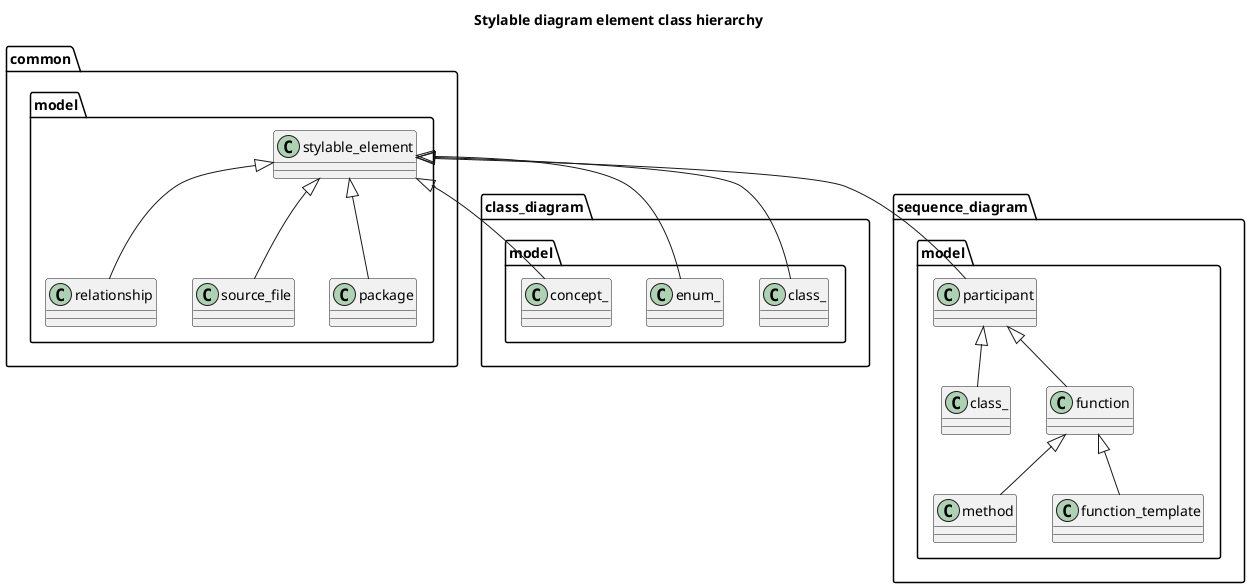 @startuml
title Stylable diagram element class hierarchy
package [common] as C_0000316605034920222648 {
package [model] as C_0000083721806430512831 {
class "stylable_element" as C_0002077846075979426940
class C_0002077846075979426940 [[classclanguml_1_1common_1_1model_1_1stylable__element.html{Diagram elements to which style can be applied.}]] {
__
}
class "relationship" as C_0002046336758797367926
class C_0002046336758797367926 [[classclanguml_1_1common_1_1model_1_1relationship.html{Class representing any relationship other than inheritance}]] {
__
}
class "source_file" as C_0000785714713072053129
class C_0000785714713072053129 [[classclanguml_1_1common_1_1model_1_1source__file.html{Diagram element representing some file or directory.}]] {
__
}
class "package" as C_0002143286684830686854
class C_0002143286684830686854 [[classclanguml_1_1common_1_1model_1_1package.html{Diagram element representing namespace or directory package}]] {
__
}
}
}
package [class_diagram] as C_0002240167036201725606 {
package [model] as C_0000897124234964432620 {
class "class_" as C_0001292034357466653182
class C_0001292034357466653182 [[classclanguml_1_1class__diagram_1_1model_1_1class__.html{Diagram element representing a class or class template.}]] {
__
}
class "enum_" as C_0000724392977093650506
class C_0000724392977093650506 [[classclanguml_1_1class__diagram_1_1model_1_1enum__.html{enum_}]] {
__
}
class "concept_" as C_0001374849051752224500
class C_0001374849051752224500 [[classclanguml_1_1class__diagram_1_1model_1_1concept__.html{Model of C++ concept.}]] {
__
}
}
}
package [sequence_diagram] as C_0001521862840957629236 {
package [model] as C_0002206969880830639264 {
class "participant" as C_0001400215772842495226
class C_0001400215772842495226 [[structclanguml_1_1sequence__diagram_1_1model_1_1participant.html{Base class for various types of sequence diagram participants}]] {
__
}
class "class_" as C_0000885514871619471610
class C_0000885514871619471610 [[structclanguml_1_1sequence__diagram_1_1model_1_1class__.html{Sequence diagram participant representing a class.}]] {
__
}
class "function" as C_0000232638456031681828
class C_0000232638456031681828 [[structclanguml_1_1sequence__diagram_1_1model_1_1function.html{Participant mode representing a free function.}]] {
__
}
class "method" as C_0000817665972547784504
class C_0000817665972547784504 [[structclanguml_1_1sequence__diagram_1_1model_1_1method.html{Participant model representing a method}]] {
__
}
class "function_template" as C_0002280191967493310558
class C_0002280191967493310558 [[structclanguml_1_1sequence__diagram_1_1model_1_1function__template.html{Participant model representing a function template.}]] {
__
}
}
}
C_0002077846075979426940 <|-- C_0002046336758797367926
C_0002077846075979426940 <|-- C_0000785714713072053129
C_0002077846075979426940 <|-- C_0002143286684830686854
C_0002077846075979426940 <|-- C_0001292034357466653182
C_0002077846075979426940 <|-- C_0000724392977093650506
C_0002077846075979426940 <|-- C_0001374849051752224500
C_0002077846075979426940 <|-- C_0001400215772842495226
C_0001400215772842495226 <|-- C_0000885514871619471610
C_0001400215772842495226 <|-- C_0000232638456031681828
C_0000232638456031681828 <|-- C_0000817665972547784504
C_0000232638456031681828 <|-- C_0002280191967493310558

'Generated with clang-uml, version 0.4.0-7-g8a6b497
'LLVM version Ubuntu clang version 16.0.6 (++20230710042027+7cbf1a259152-1~exp1~20230710162048.105)
@enduml
